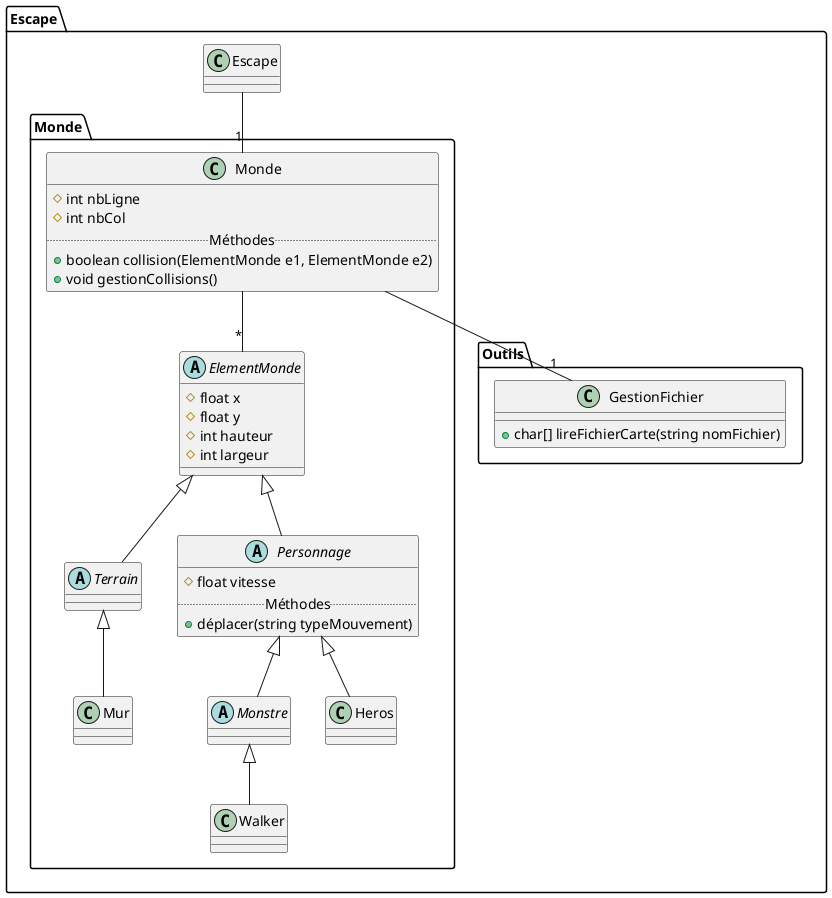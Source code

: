 @startuml

package Escape{

  package Monde {
    abstract class ElementMonde {
      # float x
      # float y
      # int hauteur
      # int largeur

    }
    abstract class Terrain {

    }

    class Mur {
    }


    abstract class Personnage {
      # float vitesse
    ..Méthodes..
    + déplacer(string typeMouvement)
    }

    class Heros {
    }

    abstract class Monstre {
    }

    class Walker{
    }

    class Monde{
      # int nbLigne
      # int nbCol
      ..Méthodes..
      + boolean collision(ElementMonde e1, ElementMonde e2)
      + void gestionCollisions()
    }
  }

  class Escape {
  }

  package Outils {
    class GestionFichier {
      + char[] lireFichierCarte(string nomFichier)
    }
  }
}

Escape.Escape -- "1" Escape.Monde.Monde
Personnage -up-|> ElementMonde
Heros -up-|> Personnage
Monstre -up-|> Personnage
Walker -up-|> Monstre

Terrain -up-|> ElementMonde
Mur -up-|> Terrain

Escape.Monde.Monde -- "*" ElementMonde

Escape.Monde.Monde -- "1" GestionFichier

@enduml
